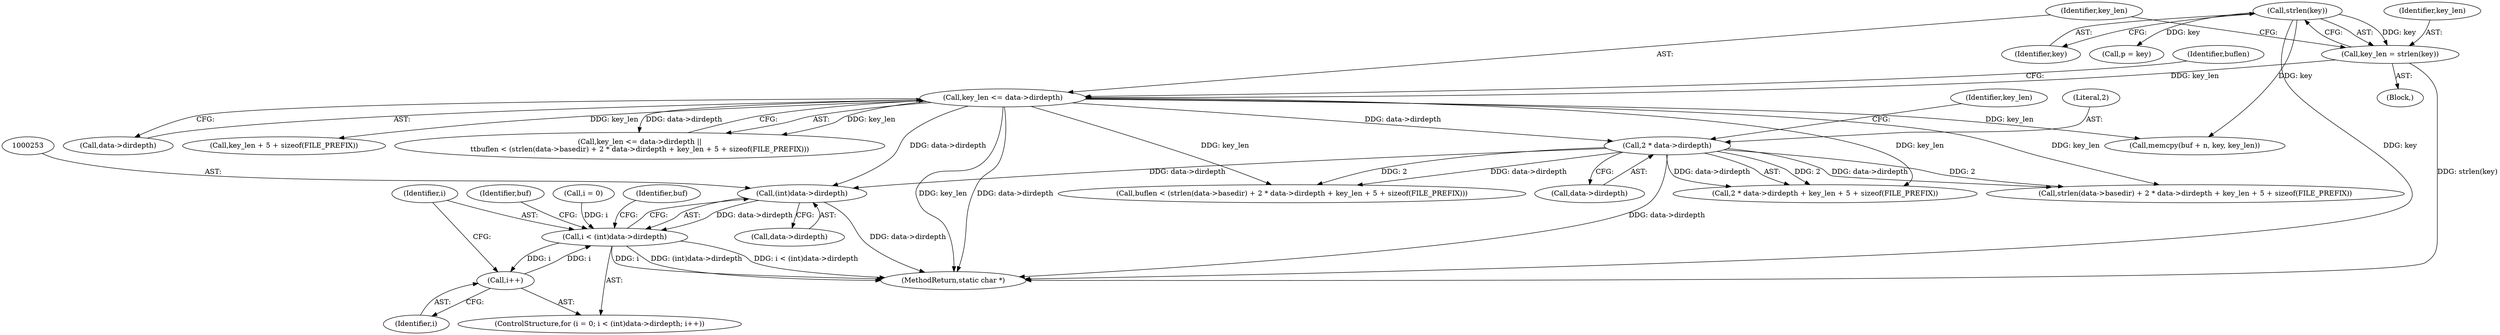 digraph "0_php_25e8fcc88fa20dc9d4c47184471003f436927cde@pointer" {
"1000252" [label="(Call,(int)data->dirdepth)"];
"1000210" [label="(Call,2 * data->dirdepth)"];
"1000197" [label="(Call,key_len <= data->dirdepth)"];
"1000191" [label="(Call,key_len = strlen(key))"];
"1000193" [label="(Call,strlen(key))"];
"1000250" [label="(Call,i < (int)data->dirdepth)"];
"1000257" [label="(Call,i++)"];
"1000204" [label="(Call,strlen(data->basedir) + 2 * data->dirdepth + key_len + 5 + sizeof(FILE_PREFIX))"];
"1000252" [label="(Call,(int)data->dirdepth)"];
"1000250" [label="(Call,i < (int)data->dirdepth)"];
"1000289" [label="(Call,memcpy(buf + n, key, key_len))"];
"1000258" [label="(Identifier,i)"];
"1000211" [label="(Literal,2)"];
"1000504" [label="(MethodReturn,static char *)"];
"1000202" [label="(Call,buflen < (strlen(data->basedir) + 2 * data->dirdepth + key_len + 5 + sizeof(FILE_PREFIX)))"];
"1000193" [label="(Call,strlen(key))"];
"1000198" [label="(Identifier,key_len)"];
"1000197" [label="(Call,key_len <= data->dirdepth)"];
"1000224" [label="(Call,p = key)"];
"1000254" [label="(Call,data->dirdepth)"];
"1000276" [label="(Identifier,buf)"];
"1000192" [label="(Identifier,key_len)"];
"1000210" [label="(Call,2 * data->dirdepth)"];
"1000212" [label="(Call,data->dirdepth)"];
"1000194" [label="(Identifier,key)"];
"1000216" [label="(Identifier,key_len)"];
"1000257" [label="(Call,i++)"];
"1000262" [label="(Identifier,buf)"];
"1000186" [label="(Block,)"];
"1000191" [label="(Call,key_len = strlen(key))"];
"1000247" [label="(Call,i = 0)"];
"1000199" [label="(Call,data->dirdepth)"];
"1000209" [label="(Call,2 * data->dirdepth + key_len + 5 + sizeof(FILE_PREFIX))"];
"1000246" [label="(ControlStructure,for (i = 0; i < (int)data->dirdepth; i++))"];
"1000215" [label="(Call,key_len + 5 + sizeof(FILE_PREFIX))"];
"1000203" [label="(Identifier,buflen)"];
"1000251" [label="(Identifier,i)"];
"1000196" [label="(Call,key_len <= data->dirdepth ||\n\t\tbuflen < (strlen(data->basedir) + 2 * data->dirdepth + key_len + 5 + sizeof(FILE_PREFIX)))"];
"1000252" -> "1000250"  [label="AST: "];
"1000252" -> "1000254"  [label="CFG: "];
"1000253" -> "1000252"  [label="AST: "];
"1000254" -> "1000252"  [label="AST: "];
"1000250" -> "1000252"  [label="CFG: "];
"1000252" -> "1000504"  [label="DDG: data->dirdepth"];
"1000252" -> "1000250"  [label="DDG: data->dirdepth"];
"1000210" -> "1000252"  [label="DDG: data->dirdepth"];
"1000197" -> "1000252"  [label="DDG: data->dirdepth"];
"1000210" -> "1000209"  [label="AST: "];
"1000210" -> "1000212"  [label="CFG: "];
"1000211" -> "1000210"  [label="AST: "];
"1000212" -> "1000210"  [label="AST: "];
"1000216" -> "1000210"  [label="CFG: "];
"1000210" -> "1000504"  [label="DDG: data->dirdepth"];
"1000210" -> "1000202"  [label="DDG: 2"];
"1000210" -> "1000202"  [label="DDG: data->dirdepth"];
"1000210" -> "1000204"  [label="DDG: 2"];
"1000210" -> "1000204"  [label="DDG: data->dirdepth"];
"1000210" -> "1000209"  [label="DDG: 2"];
"1000210" -> "1000209"  [label="DDG: data->dirdepth"];
"1000197" -> "1000210"  [label="DDG: data->dirdepth"];
"1000197" -> "1000196"  [label="AST: "];
"1000197" -> "1000199"  [label="CFG: "];
"1000198" -> "1000197"  [label="AST: "];
"1000199" -> "1000197"  [label="AST: "];
"1000203" -> "1000197"  [label="CFG: "];
"1000196" -> "1000197"  [label="CFG: "];
"1000197" -> "1000504"  [label="DDG: data->dirdepth"];
"1000197" -> "1000504"  [label="DDG: key_len"];
"1000197" -> "1000196"  [label="DDG: key_len"];
"1000197" -> "1000196"  [label="DDG: data->dirdepth"];
"1000191" -> "1000197"  [label="DDG: key_len"];
"1000197" -> "1000202"  [label="DDG: key_len"];
"1000197" -> "1000204"  [label="DDG: key_len"];
"1000197" -> "1000209"  [label="DDG: key_len"];
"1000197" -> "1000215"  [label="DDG: key_len"];
"1000197" -> "1000289"  [label="DDG: key_len"];
"1000191" -> "1000186"  [label="AST: "];
"1000191" -> "1000193"  [label="CFG: "];
"1000192" -> "1000191"  [label="AST: "];
"1000193" -> "1000191"  [label="AST: "];
"1000198" -> "1000191"  [label="CFG: "];
"1000191" -> "1000504"  [label="DDG: strlen(key)"];
"1000193" -> "1000191"  [label="DDG: key"];
"1000193" -> "1000194"  [label="CFG: "];
"1000194" -> "1000193"  [label="AST: "];
"1000193" -> "1000504"  [label="DDG: key"];
"1000193" -> "1000224"  [label="DDG: key"];
"1000193" -> "1000289"  [label="DDG: key"];
"1000250" -> "1000246"  [label="AST: "];
"1000251" -> "1000250"  [label="AST: "];
"1000262" -> "1000250"  [label="CFG: "];
"1000276" -> "1000250"  [label="CFG: "];
"1000250" -> "1000504"  [label="DDG: i"];
"1000250" -> "1000504"  [label="DDG: (int)data->dirdepth"];
"1000250" -> "1000504"  [label="DDG: i < (int)data->dirdepth"];
"1000247" -> "1000250"  [label="DDG: i"];
"1000257" -> "1000250"  [label="DDG: i"];
"1000250" -> "1000257"  [label="DDG: i"];
"1000257" -> "1000246"  [label="AST: "];
"1000257" -> "1000258"  [label="CFG: "];
"1000258" -> "1000257"  [label="AST: "];
"1000251" -> "1000257"  [label="CFG: "];
}
